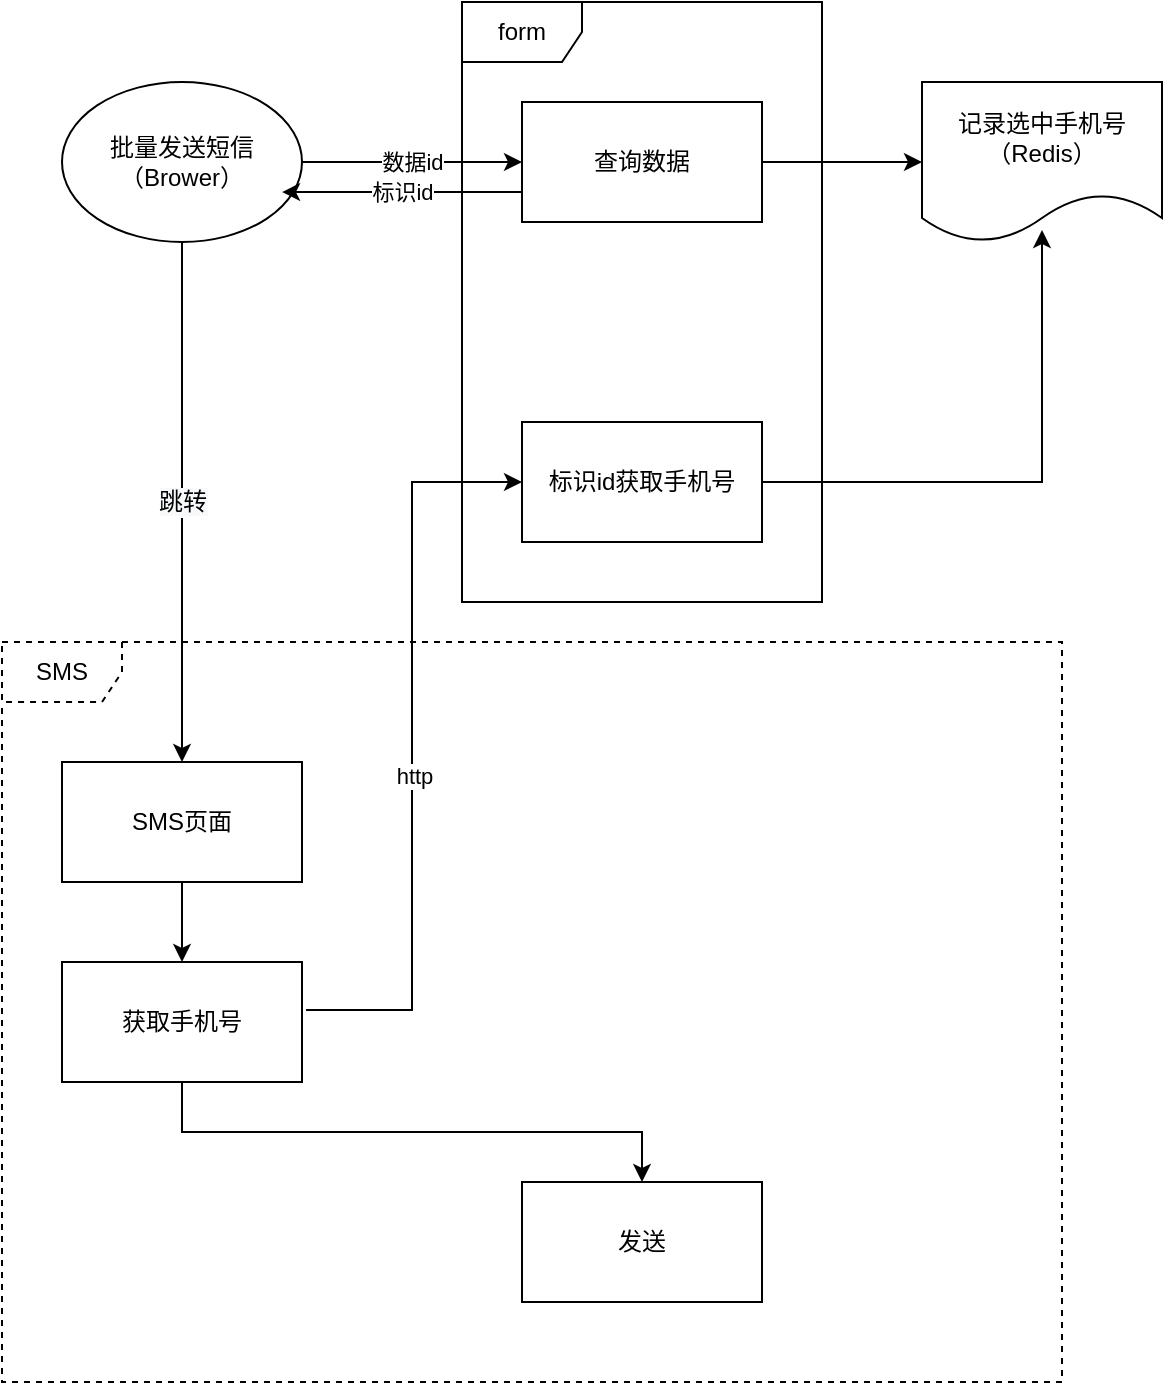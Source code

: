 <mxfile version="13.7.9" type="github">
  <diagram id="wBptbbUKilriouOjg9gn" name="第 1 页">
    <mxGraphModel dx="1422" dy="764" grid="1" gridSize="10" guides="1" tooltips="1" connect="1" arrows="1" fold="1" page="1" pageScale="1" pageWidth="827" pageHeight="1169" math="0" shadow="0">
      <root>
        <mxCell id="0" />
        <mxCell id="1" parent="0" />
        <mxCell id="wqrN-mfLRdxK1pLGfhty-18" value="SMS" style="shape=umlFrame;whiteSpace=wrap;html=1;dashed=1;" vertex="1" parent="1">
          <mxGeometry x="60" y="560" width="530" height="370" as="geometry" />
        </mxCell>
        <mxCell id="wqrN-mfLRdxK1pLGfhty-4" value="数据id" style="edgeStyle=orthogonalEdgeStyle;rounded=0;orthogonalLoop=1;jettySize=auto;html=1;exitX=1;exitY=0.5;exitDx=0;exitDy=0;" edge="1" parent="1" source="wqrN-mfLRdxK1pLGfhty-1" target="wqrN-mfLRdxK1pLGfhty-3">
          <mxGeometry relative="1" as="geometry" />
        </mxCell>
        <mxCell id="wqrN-mfLRdxK1pLGfhty-11" value="&lt;meta charset=&quot;utf-8&quot;&gt;&lt;span style=&quot;color: rgb(0, 0, 0); font-family: helvetica; font-size: 12px; font-style: normal; font-weight: 400; letter-spacing: normal; text-align: center; text-indent: 0px; text-transform: none; word-spacing: 0px; background-color: rgb(248, 249, 250); display: inline; float: none;&quot;&gt;跳转&lt;/span&gt;" style="edgeStyle=orthogonalEdgeStyle;rounded=0;orthogonalLoop=1;jettySize=auto;html=1;exitX=0.5;exitY=1;exitDx=0;exitDy=0;entryX=0.5;entryY=0;entryDx=0;entryDy=0;" edge="1" parent="1" source="wqrN-mfLRdxK1pLGfhty-1" target="wqrN-mfLRdxK1pLGfhty-12">
          <mxGeometry relative="1" as="geometry">
            <mxPoint x="150" y="420" as="targetPoint" />
          </mxGeometry>
        </mxCell>
        <mxCell id="wqrN-mfLRdxK1pLGfhty-1" value="批量发送短信&lt;br&gt;（Brower）" style="ellipse;whiteSpace=wrap;html=1;" vertex="1" parent="1">
          <mxGeometry x="90" y="280" width="120" height="80" as="geometry" />
        </mxCell>
        <mxCell id="wqrN-mfLRdxK1pLGfhty-2" value="form" style="shape=umlFrame;whiteSpace=wrap;html=1;" vertex="1" parent="1">
          <mxGeometry x="290" y="240" width="180" height="300" as="geometry" />
        </mxCell>
        <mxCell id="wqrN-mfLRdxK1pLGfhty-6" style="edgeStyle=orthogonalEdgeStyle;rounded=0;orthogonalLoop=1;jettySize=auto;html=1;entryX=0;entryY=0.5;entryDx=0;entryDy=0;" edge="1" parent="1" source="wqrN-mfLRdxK1pLGfhty-3" target="wqrN-mfLRdxK1pLGfhty-5">
          <mxGeometry relative="1" as="geometry" />
        </mxCell>
        <mxCell id="wqrN-mfLRdxK1pLGfhty-10" value="标识id" style="edgeStyle=orthogonalEdgeStyle;rounded=0;orthogonalLoop=1;jettySize=auto;html=1;exitX=0;exitY=0.75;exitDx=0;exitDy=0;entryX=0.917;entryY=0.688;entryDx=0;entryDy=0;entryPerimeter=0;" edge="1" parent="1" source="wqrN-mfLRdxK1pLGfhty-3" target="wqrN-mfLRdxK1pLGfhty-1">
          <mxGeometry relative="1" as="geometry" />
        </mxCell>
        <mxCell id="wqrN-mfLRdxK1pLGfhty-3" value="查询数据" style="rounded=0;whiteSpace=wrap;html=1;" vertex="1" parent="1">
          <mxGeometry x="320" y="290" width="120" height="60" as="geometry" />
        </mxCell>
        <mxCell id="wqrN-mfLRdxK1pLGfhty-5" value="记录选中手机号&lt;br&gt;（Redis）" style="shape=document;whiteSpace=wrap;html=1;boundedLbl=1;" vertex="1" parent="1">
          <mxGeometry x="520" y="280" width="120" height="80" as="geometry" />
        </mxCell>
        <mxCell id="wqrN-mfLRdxK1pLGfhty-14" value="" style="edgeStyle=orthogonalEdgeStyle;rounded=0;orthogonalLoop=1;jettySize=auto;html=1;entryX=0;entryY=0.5;entryDx=0;entryDy=0;exitX=1.017;exitY=0.4;exitDx=0;exitDy=0;exitPerimeter=0;" edge="1" parent="1" source="wqrN-mfLRdxK1pLGfhty-21" target="wqrN-mfLRdxK1pLGfhty-13">
          <mxGeometry relative="1" as="geometry" />
        </mxCell>
        <mxCell id="wqrN-mfLRdxK1pLGfhty-25" value="http" style="edgeLabel;html=1;align=center;verticalAlign=middle;resizable=0;points=[];" vertex="1" connectable="0" parent="wqrN-mfLRdxK1pLGfhty-14">
          <mxGeometry x="-0.086" y="-1" relative="1" as="geometry">
            <mxPoint as="offset" />
          </mxGeometry>
        </mxCell>
        <mxCell id="wqrN-mfLRdxK1pLGfhty-22" style="edgeStyle=orthogonalEdgeStyle;rounded=0;orthogonalLoop=1;jettySize=auto;html=1;exitX=0.5;exitY=1;exitDx=0;exitDy=0;" edge="1" parent="1" source="wqrN-mfLRdxK1pLGfhty-12" target="wqrN-mfLRdxK1pLGfhty-21">
          <mxGeometry relative="1" as="geometry" />
        </mxCell>
        <mxCell id="wqrN-mfLRdxK1pLGfhty-12" value="SMS页面" style="rounded=0;whiteSpace=wrap;html=1;" vertex="1" parent="1">
          <mxGeometry x="90" y="620" width="120" height="60" as="geometry" />
        </mxCell>
        <mxCell id="wqrN-mfLRdxK1pLGfhty-16" style="edgeStyle=orthogonalEdgeStyle;rounded=0;orthogonalLoop=1;jettySize=auto;html=1;entryX=0.5;entryY=0.925;entryDx=0;entryDy=0;entryPerimeter=0;" edge="1" parent="1" source="wqrN-mfLRdxK1pLGfhty-13" target="wqrN-mfLRdxK1pLGfhty-5">
          <mxGeometry relative="1" as="geometry">
            <mxPoint x="580" y="370" as="targetPoint" />
          </mxGeometry>
        </mxCell>
        <mxCell id="wqrN-mfLRdxK1pLGfhty-13" value="标识id获取手机号" style="rounded=0;whiteSpace=wrap;html=1;" vertex="1" parent="1">
          <mxGeometry x="320" y="450" width="120" height="60" as="geometry" />
        </mxCell>
        <mxCell id="wqrN-mfLRdxK1pLGfhty-17" value="发送" style="rounded=0;whiteSpace=wrap;html=1;" vertex="1" parent="1">
          <mxGeometry x="320" y="830" width="120" height="60" as="geometry" />
        </mxCell>
        <mxCell id="wqrN-mfLRdxK1pLGfhty-24" style="edgeStyle=orthogonalEdgeStyle;rounded=0;orthogonalLoop=1;jettySize=auto;html=1;exitX=0.5;exitY=1;exitDx=0;exitDy=0;" edge="1" parent="1" source="wqrN-mfLRdxK1pLGfhty-21" target="wqrN-mfLRdxK1pLGfhty-17">
          <mxGeometry relative="1" as="geometry" />
        </mxCell>
        <mxCell id="wqrN-mfLRdxK1pLGfhty-21" value="获取手机号" style="rounded=0;whiteSpace=wrap;html=1;" vertex="1" parent="1">
          <mxGeometry x="90" y="720" width="120" height="60" as="geometry" />
        </mxCell>
      </root>
    </mxGraphModel>
  </diagram>
</mxfile>
